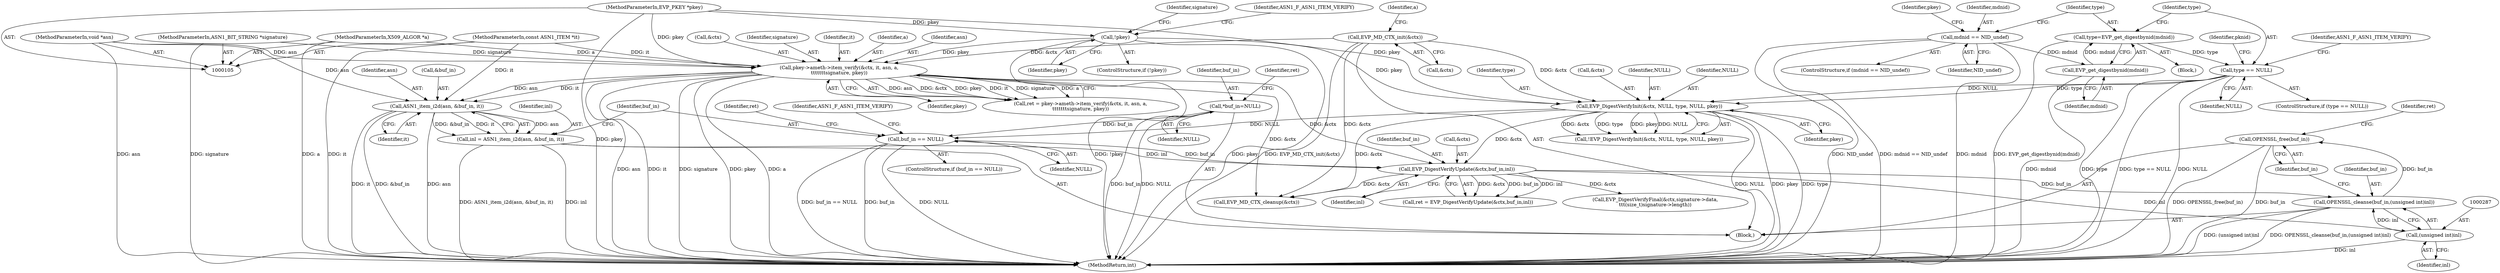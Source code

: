 digraph "0_openssl_684400ce192dac51df3d3e92b61830a6ef90be3e@API" {
"1000289" [label="(Call,OPENSSL_free(buf_in))"];
"1000284" [label="(Call,OPENSSL_cleanse(buf_in,(unsigned int)inl))"];
"1000279" [label="(Call,EVP_DigestVerifyUpdate(&ctx,buf_in,inl))"];
"1000246" [label="(Call,EVP_DigestVerifyInit(&ctx, NULL, type, NULL, pkey))"];
"1000154" [label="(Call,EVP_MD_CTX_init(&ctx))"];
"1000222" [label="(Call,type == NULL)"];
"1000217" [label="(Call,type=EVP_get_digestbynid(mdnid))"];
"1000219" [label="(Call,EVP_get_digestbynid(mdnid))"];
"1000174" [label="(Call,mdnid == NID_undef)"];
"1000126" [label="(Call,!pkey)"];
"1000110" [label="(MethodParameterIn,EVP_PKEY *pkey)"];
"1000197" [label="(Call,pkey->ameth->item_verify(&ctx, it, asn, a,\n\t\t\t\t\t\t\tsignature, pkey))"];
"1000106" [label="(MethodParameterIn,const ASN1_ITEM *it)"];
"1000109" [label="(MethodParameterIn,void *asn)"];
"1000107" [label="(MethodParameterIn,X509_ALGOR *a)"];
"1000108" [label="(MethodParameterIn,ASN1_BIT_STRING *signature)"];
"1000269" [label="(Call,buf_in == NULL)"];
"1000114" [label="(Call,*buf_in=NULL)"];
"1000261" [label="(Call,inl = ASN1_item_i2d(asn, &buf_in, it))"];
"1000263" [label="(Call,ASN1_item_i2d(asn, &buf_in, it))"];
"1000286" [label="(Call,(unsigned int)inl)"];
"1000285" [label="(Identifier,buf_in)"];
"1000278" [label="(Identifier,ret)"];
"1000279" [label="(Call,EVP_DigestVerifyUpdate(&ctx,buf_in,inl))"];
"1000197" [label="(Call,pkey->ameth->item_verify(&ctx, it, asn, a,\n\t\t\t\t\t\t\tsignature, pkey))"];
"1000182" [label="(Identifier,pkey)"];
"1000139" [label="(Identifier,signature)"];
"1000126" [label="(Call,!pkey)"];
"1000250" [label="(Identifier,type)"];
"1000175" [label="(Identifier,mdnid)"];
"1000198" [label="(Call,&ctx)"];
"1000224" [label="(Identifier,NULL)"];
"1000220" [label="(Identifier,mdnid)"];
"1000247" [label="(Call,&ctx)"];
"1000221" [label="(ControlStructure,if (type == NULL))"];
"1000246" [label="(Call,EVP_DigestVerifyInit(&ctx, NULL, type, NULL, pkey))"];
"1000267" [label="(Identifier,it)"];
"1000334" [label="(MethodReturn,int)"];
"1000252" [label="(Identifier,pkey)"];
"1000223" [label="(Identifier,type)"];
"1000130" [label="(Identifier,ASN1_F_ASN1_ITEM_VERIFY)"];
"1000270" [label="(Identifier,buf_in)"];
"1000215" [label="(Block,)"];
"1000249" [label="(Identifier,NULL)"];
"1000222" [label="(Call,type == NULL)"];
"1000284" [label="(Call,OPENSSL_cleanse(buf_in,(unsigned int)inl))"];
"1000155" [label="(Call,&ctx)"];
"1000111" [label="(Block,)"];
"1000277" [label="(Call,ret = EVP_DigestVerifyUpdate(&ctx,buf_in,inl))"];
"1000204" [label="(Identifier,pkey)"];
"1000109" [label="(MethodParameterIn,void *asn)"];
"1000115" [label="(Identifier,buf_in)"];
"1000286" [label="(Call,(unsigned int)inl)"];
"1000251" [label="(Identifier,NULL)"];
"1000305" [label="(Call,EVP_DigestVerifyFinal(&ctx,signature->data,\n\t\t\t(size_t)signature->length))"];
"1000110" [label="(MethodParameterIn,EVP_PKEY *pkey)"];
"1000219" [label="(Call,EVP_get_digestbynid(mdnid))"];
"1000119" [label="(Identifier,ret)"];
"1000290" [label="(Identifier,buf_in)"];
"1000271" [label="(Identifier,NULL)"];
"1000108" [label="(MethodParameterIn,ASN1_BIT_STRING *signature)"];
"1000289" [label="(Call,OPENSSL_free(buf_in))"];
"1000203" [label="(Identifier,signature)"];
"1000200" [label="(Identifier,it)"];
"1000264" [label="(Identifier,asn)"];
"1000245" [label="(Call,!EVP_DigestVerifyInit(&ctx, NULL, type, NULL, pkey))"];
"1000217" [label="(Call,type=EVP_get_digestbynid(mdnid))"];
"1000107" [label="(MethodParameterIn,X509_ALGOR *a)"];
"1000125" [label="(ControlStructure,if (!pkey))"];
"1000162" [label="(Identifier,a)"];
"1000127" [label="(Identifier,pkey)"];
"1000293" [label="(Identifier,ret)"];
"1000265" [label="(Call,&buf_in)"];
"1000106" [label="(MethodParameterIn,const ASN1_ITEM *it)"];
"1000202" [label="(Identifier,a)"];
"1000282" [label="(Identifier,buf_in)"];
"1000233" [label="(Identifier,pknid)"];
"1000269" [label="(Call,buf_in == NULL)"];
"1000329" [label="(Call,EVP_MD_CTX_cleanup(&ctx))"];
"1000116" [label="(Identifier,NULL)"];
"1000195" [label="(Call,ret = pkey->ameth->item_verify(&ctx, it, asn, a,\n\t\t\t\t\t\t\tsignature, pkey))"];
"1000154" [label="(Call,EVP_MD_CTX_init(&ctx))"];
"1000201" [label="(Identifier,asn)"];
"1000263" [label="(Call,ASN1_item_i2d(asn, &buf_in, it))"];
"1000283" [label="(Identifier,inl)"];
"1000176" [label="(Identifier,NID_undef)"];
"1000268" [label="(ControlStructure,if (buf_in == NULL))"];
"1000280" [label="(Call,&ctx)"];
"1000174" [label="(Call,mdnid == NID_undef)"];
"1000261" [label="(Call,inl = ASN1_item_i2d(asn, &buf_in, it))"];
"1000274" [label="(Identifier,ASN1_F_ASN1_ITEM_VERIFY)"];
"1000114" [label="(Call,*buf_in=NULL)"];
"1000218" [label="(Identifier,type)"];
"1000173" [label="(ControlStructure,if (mdnid == NID_undef))"];
"1000288" [label="(Identifier,inl)"];
"1000262" [label="(Identifier,inl)"];
"1000227" [label="(Identifier,ASN1_F_ASN1_ITEM_VERIFY)"];
"1000289" -> "1000111"  [label="AST: "];
"1000289" -> "1000290"  [label="CFG: "];
"1000290" -> "1000289"  [label="AST: "];
"1000293" -> "1000289"  [label="CFG: "];
"1000289" -> "1000334"  [label="DDG: buf_in"];
"1000289" -> "1000334"  [label="DDG: OPENSSL_free(buf_in)"];
"1000284" -> "1000289"  [label="DDG: buf_in"];
"1000284" -> "1000111"  [label="AST: "];
"1000284" -> "1000286"  [label="CFG: "];
"1000285" -> "1000284"  [label="AST: "];
"1000286" -> "1000284"  [label="AST: "];
"1000290" -> "1000284"  [label="CFG: "];
"1000284" -> "1000334"  [label="DDG: (unsigned int)inl"];
"1000284" -> "1000334"  [label="DDG: OPENSSL_cleanse(buf_in,(unsigned int)inl)"];
"1000279" -> "1000284"  [label="DDG: buf_in"];
"1000286" -> "1000284"  [label="DDG: inl"];
"1000279" -> "1000277"  [label="AST: "];
"1000279" -> "1000283"  [label="CFG: "];
"1000280" -> "1000279"  [label="AST: "];
"1000282" -> "1000279"  [label="AST: "];
"1000283" -> "1000279"  [label="AST: "];
"1000277" -> "1000279"  [label="CFG: "];
"1000279" -> "1000277"  [label="DDG: &ctx"];
"1000279" -> "1000277"  [label="DDG: buf_in"];
"1000279" -> "1000277"  [label="DDG: inl"];
"1000246" -> "1000279"  [label="DDG: &ctx"];
"1000197" -> "1000279"  [label="DDG: &ctx"];
"1000269" -> "1000279"  [label="DDG: buf_in"];
"1000261" -> "1000279"  [label="DDG: inl"];
"1000279" -> "1000286"  [label="DDG: inl"];
"1000279" -> "1000305"  [label="DDG: &ctx"];
"1000279" -> "1000329"  [label="DDG: &ctx"];
"1000246" -> "1000245"  [label="AST: "];
"1000246" -> "1000252"  [label="CFG: "];
"1000247" -> "1000246"  [label="AST: "];
"1000249" -> "1000246"  [label="AST: "];
"1000250" -> "1000246"  [label="AST: "];
"1000251" -> "1000246"  [label="AST: "];
"1000252" -> "1000246"  [label="AST: "];
"1000245" -> "1000246"  [label="CFG: "];
"1000246" -> "1000334"  [label="DDG: NULL"];
"1000246" -> "1000334"  [label="DDG: pkey"];
"1000246" -> "1000334"  [label="DDG: type"];
"1000246" -> "1000245"  [label="DDG: &ctx"];
"1000246" -> "1000245"  [label="DDG: type"];
"1000246" -> "1000245"  [label="DDG: pkey"];
"1000246" -> "1000245"  [label="DDG: NULL"];
"1000154" -> "1000246"  [label="DDG: &ctx"];
"1000222" -> "1000246"  [label="DDG: NULL"];
"1000222" -> "1000246"  [label="DDG: type"];
"1000126" -> "1000246"  [label="DDG: pkey"];
"1000110" -> "1000246"  [label="DDG: pkey"];
"1000246" -> "1000269"  [label="DDG: NULL"];
"1000246" -> "1000329"  [label="DDG: &ctx"];
"1000154" -> "1000111"  [label="AST: "];
"1000154" -> "1000155"  [label="CFG: "];
"1000155" -> "1000154"  [label="AST: "];
"1000162" -> "1000154"  [label="CFG: "];
"1000154" -> "1000334"  [label="DDG: EVP_MD_CTX_init(&ctx)"];
"1000154" -> "1000197"  [label="DDG: &ctx"];
"1000154" -> "1000329"  [label="DDG: &ctx"];
"1000222" -> "1000221"  [label="AST: "];
"1000222" -> "1000224"  [label="CFG: "];
"1000223" -> "1000222"  [label="AST: "];
"1000224" -> "1000222"  [label="AST: "];
"1000227" -> "1000222"  [label="CFG: "];
"1000233" -> "1000222"  [label="CFG: "];
"1000222" -> "1000334"  [label="DDG: type"];
"1000222" -> "1000334"  [label="DDG: type == NULL"];
"1000222" -> "1000334"  [label="DDG: NULL"];
"1000217" -> "1000222"  [label="DDG: type"];
"1000217" -> "1000215"  [label="AST: "];
"1000217" -> "1000219"  [label="CFG: "];
"1000218" -> "1000217"  [label="AST: "];
"1000219" -> "1000217"  [label="AST: "];
"1000223" -> "1000217"  [label="CFG: "];
"1000217" -> "1000334"  [label="DDG: EVP_get_digestbynid(mdnid)"];
"1000219" -> "1000217"  [label="DDG: mdnid"];
"1000219" -> "1000220"  [label="CFG: "];
"1000220" -> "1000219"  [label="AST: "];
"1000219" -> "1000334"  [label="DDG: mdnid"];
"1000174" -> "1000219"  [label="DDG: mdnid"];
"1000174" -> "1000173"  [label="AST: "];
"1000174" -> "1000176"  [label="CFG: "];
"1000175" -> "1000174"  [label="AST: "];
"1000176" -> "1000174"  [label="AST: "];
"1000182" -> "1000174"  [label="CFG: "];
"1000218" -> "1000174"  [label="CFG: "];
"1000174" -> "1000334"  [label="DDG: NID_undef"];
"1000174" -> "1000334"  [label="DDG: mdnid == NID_undef"];
"1000174" -> "1000334"  [label="DDG: mdnid"];
"1000126" -> "1000125"  [label="AST: "];
"1000126" -> "1000127"  [label="CFG: "];
"1000127" -> "1000126"  [label="AST: "];
"1000130" -> "1000126"  [label="CFG: "];
"1000139" -> "1000126"  [label="CFG: "];
"1000126" -> "1000334"  [label="DDG: !pkey"];
"1000126" -> "1000334"  [label="DDG: pkey"];
"1000110" -> "1000126"  [label="DDG: pkey"];
"1000126" -> "1000197"  [label="DDG: pkey"];
"1000110" -> "1000105"  [label="AST: "];
"1000110" -> "1000334"  [label="DDG: pkey"];
"1000110" -> "1000197"  [label="DDG: pkey"];
"1000197" -> "1000195"  [label="AST: "];
"1000197" -> "1000204"  [label="CFG: "];
"1000198" -> "1000197"  [label="AST: "];
"1000200" -> "1000197"  [label="AST: "];
"1000201" -> "1000197"  [label="AST: "];
"1000202" -> "1000197"  [label="AST: "];
"1000203" -> "1000197"  [label="AST: "];
"1000204" -> "1000197"  [label="AST: "];
"1000195" -> "1000197"  [label="CFG: "];
"1000197" -> "1000334"  [label="DDG: asn"];
"1000197" -> "1000334"  [label="DDG: it"];
"1000197" -> "1000334"  [label="DDG: signature"];
"1000197" -> "1000334"  [label="DDG: pkey"];
"1000197" -> "1000334"  [label="DDG: a"];
"1000197" -> "1000195"  [label="DDG: asn"];
"1000197" -> "1000195"  [label="DDG: &ctx"];
"1000197" -> "1000195"  [label="DDG: pkey"];
"1000197" -> "1000195"  [label="DDG: it"];
"1000197" -> "1000195"  [label="DDG: signature"];
"1000197" -> "1000195"  [label="DDG: a"];
"1000106" -> "1000197"  [label="DDG: it"];
"1000109" -> "1000197"  [label="DDG: asn"];
"1000107" -> "1000197"  [label="DDG: a"];
"1000108" -> "1000197"  [label="DDG: signature"];
"1000197" -> "1000263"  [label="DDG: asn"];
"1000197" -> "1000263"  [label="DDG: it"];
"1000197" -> "1000329"  [label="DDG: &ctx"];
"1000106" -> "1000105"  [label="AST: "];
"1000106" -> "1000334"  [label="DDG: it"];
"1000106" -> "1000263"  [label="DDG: it"];
"1000109" -> "1000105"  [label="AST: "];
"1000109" -> "1000334"  [label="DDG: asn"];
"1000109" -> "1000263"  [label="DDG: asn"];
"1000107" -> "1000105"  [label="AST: "];
"1000107" -> "1000334"  [label="DDG: a"];
"1000108" -> "1000105"  [label="AST: "];
"1000108" -> "1000334"  [label="DDG: signature"];
"1000269" -> "1000268"  [label="AST: "];
"1000269" -> "1000271"  [label="CFG: "];
"1000270" -> "1000269"  [label="AST: "];
"1000271" -> "1000269"  [label="AST: "];
"1000274" -> "1000269"  [label="CFG: "];
"1000278" -> "1000269"  [label="CFG: "];
"1000269" -> "1000334"  [label="DDG: buf_in == NULL"];
"1000269" -> "1000334"  [label="DDG: buf_in"];
"1000269" -> "1000334"  [label="DDG: NULL"];
"1000114" -> "1000269"  [label="DDG: buf_in"];
"1000114" -> "1000111"  [label="AST: "];
"1000114" -> "1000116"  [label="CFG: "];
"1000115" -> "1000114"  [label="AST: "];
"1000116" -> "1000114"  [label="AST: "];
"1000119" -> "1000114"  [label="CFG: "];
"1000114" -> "1000334"  [label="DDG: buf_in"];
"1000114" -> "1000334"  [label="DDG: NULL"];
"1000261" -> "1000111"  [label="AST: "];
"1000261" -> "1000263"  [label="CFG: "];
"1000262" -> "1000261"  [label="AST: "];
"1000263" -> "1000261"  [label="AST: "];
"1000270" -> "1000261"  [label="CFG: "];
"1000261" -> "1000334"  [label="DDG: ASN1_item_i2d(asn, &buf_in, it)"];
"1000261" -> "1000334"  [label="DDG: inl"];
"1000263" -> "1000261"  [label="DDG: asn"];
"1000263" -> "1000261"  [label="DDG: &buf_in"];
"1000263" -> "1000261"  [label="DDG: it"];
"1000263" -> "1000267"  [label="CFG: "];
"1000264" -> "1000263"  [label="AST: "];
"1000265" -> "1000263"  [label="AST: "];
"1000267" -> "1000263"  [label="AST: "];
"1000263" -> "1000334"  [label="DDG: &buf_in"];
"1000263" -> "1000334"  [label="DDG: it"];
"1000263" -> "1000334"  [label="DDG: asn"];
"1000286" -> "1000288"  [label="CFG: "];
"1000287" -> "1000286"  [label="AST: "];
"1000288" -> "1000286"  [label="AST: "];
"1000286" -> "1000334"  [label="DDG: inl"];
}
